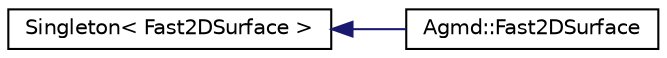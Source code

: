 digraph "Graphical Class Hierarchy"
{
  edge [fontname="Helvetica",fontsize="10",labelfontname="Helvetica",labelfontsize="10"];
  node [fontname="Helvetica",fontsize="10",shape=record];
  rankdir="LR";
  Node1 [label="Singleton\< Fast2DSurface \>",height=0.2,width=0.4,color="black", fillcolor="white", style="filled",URL="$class_singleton.html"];
  Node1 -> Node2 [dir="back",color="midnightblue",fontsize="10",style="solid",fontname="Helvetica"];
  Node2 [label="Agmd::Fast2DSurface",height=0.2,width=0.4,color="black", fillcolor="white", style="filled",URL="$class_agmd_1_1_fast2_d_surface.html"];
}
